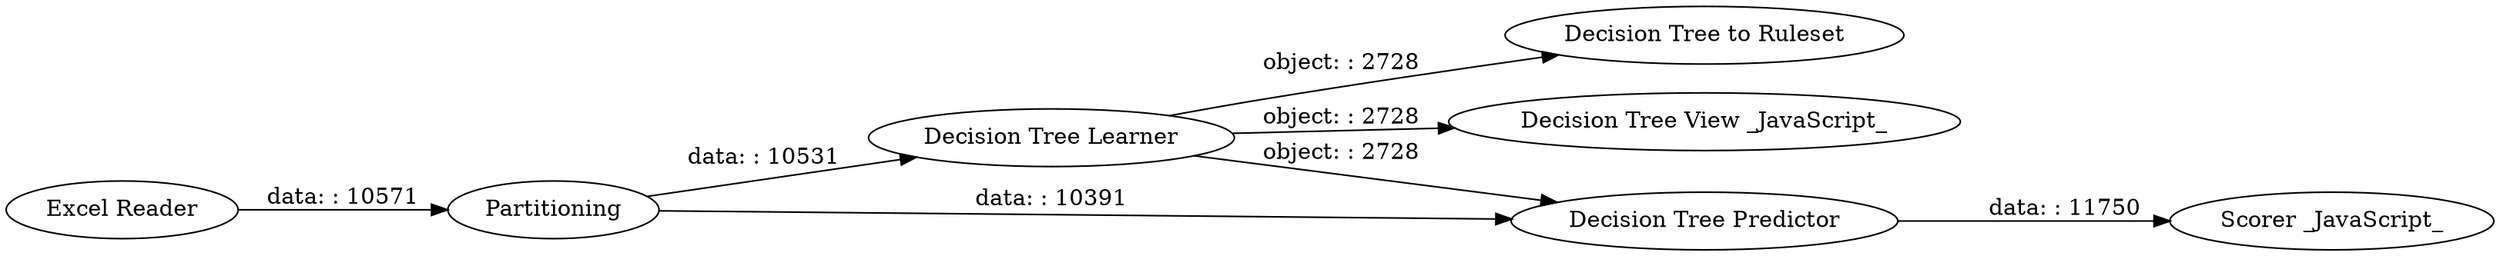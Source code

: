 digraph {
	"5508155352476743319_2" [label=Partitioning]
	"5508155352476743319_3" [label="Decision Tree Learner"]
	"5508155352476743319_7" [label="Decision Tree View _JavaScript_"]
	"5508155352476743319_8" [label="Scorer _JavaScript_"]
	"5508155352476743319_4" [label="Decision Tree Predictor"]
	"5508155352476743319_1" [label="Excel Reader"]
	"5508155352476743319_6" [label="Decision Tree to Ruleset"]
	"5508155352476743319_2" -> "5508155352476743319_3" [label="data: : 10531"]
	"5508155352476743319_3" -> "5508155352476743319_7" [label="object: : 2728"]
	"5508155352476743319_1" -> "5508155352476743319_2" [label="data: : 10571"]
	"5508155352476743319_3" -> "5508155352476743319_4" [label="object: : 2728"]
	"5508155352476743319_4" -> "5508155352476743319_8" [label="data: : 11750"]
	"5508155352476743319_3" -> "5508155352476743319_6" [label="object: : 2728"]
	"5508155352476743319_2" -> "5508155352476743319_4" [label="data: : 10391"]
	rankdir=LR
}
